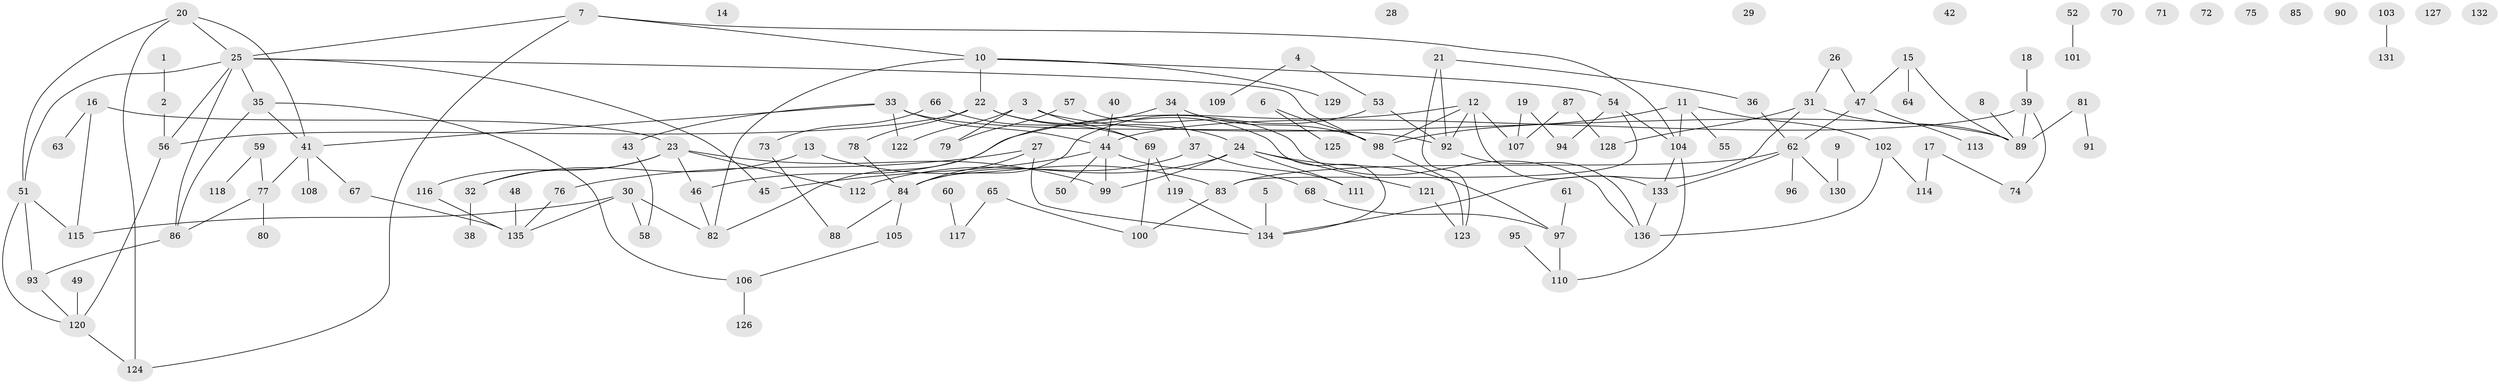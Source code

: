 // Generated by graph-tools (version 1.1) at 2025/33/03/09/25 02:33:25]
// undirected, 136 vertices, 172 edges
graph export_dot {
graph [start="1"]
  node [color=gray90,style=filled];
  1;
  2;
  3;
  4;
  5;
  6;
  7;
  8;
  9;
  10;
  11;
  12;
  13;
  14;
  15;
  16;
  17;
  18;
  19;
  20;
  21;
  22;
  23;
  24;
  25;
  26;
  27;
  28;
  29;
  30;
  31;
  32;
  33;
  34;
  35;
  36;
  37;
  38;
  39;
  40;
  41;
  42;
  43;
  44;
  45;
  46;
  47;
  48;
  49;
  50;
  51;
  52;
  53;
  54;
  55;
  56;
  57;
  58;
  59;
  60;
  61;
  62;
  63;
  64;
  65;
  66;
  67;
  68;
  69;
  70;
  71;
  72;
  73;
  74;
  75;
  76;
  77;
  78;
  79;
  80;
  81;
  82;
  83;
  84;
  85;
  86;
  87;
  88;
  89;
  90;
  91;
  92;
  93;
  94;
  95;
  96;
  97;
  98;
  99;
  100;
  101;
  102;
  103;
  104;
  105;
  106;
  107;
  108;
  109;
  110;
  111;
  112;
  113;
  114;
  115;
  116;
  117;
  118;
  119;
  120;
  121;
  122;
  123;
  124;
  125;
  126;
  127;
  128;
  129;
  130;
  131;
  132;
  133;
  134;
  135;
  136;
  1 -- 2;
  2 -- 56;
  3 -- 69;
  3 -- 79;
  3 -- 89;
  3 -- 122;
  4 -- 53;
  4 -- 109;
  5 -- 134;
  6 -- 98;
  6 -- 125;
  7 -- 10;
  7 -- 25;
  7 -- 104;
  7 -- 124;
  8 -- 89;
  9 -- 130;
  10 -- 22;
  10 -- 54;
  10 -- 82;
  10 -- 129;
  11 -- 55;
  11 -- 98;
  11 -- 102;
  11 -- 104;
  12 -- 46;
  12 -- 92;
  12 -- 98;
  12 -- 107;
  12 -- 133;
  13 -- 32;
  13 -- 83;
  15 -- 47;
  15 -- 64;
  15 -- 89;
  16 -- 23;
  16 -- 63;
  16 -- 115;
  17 -- 74;
  17 -- 114;
  18 -- 39;
  19 -- 94;
  19 -- 107;
  20 -- 25;
  20 -- 41;
  20 -- 51;
  20 -- 124;
  21 -- 36;
  21 -- 92;
  21 -- 123;
  22 -- 24;
  22 -- 56;
  22 -- 78;
  22 -- 134;
  23 -- 32;
  23 -- 46;
  23 -- 99;
  23 -- 112;
  23 -- 116;
  24 -- 97;
  24 -- 99;
  24 -- 111;
  24 -- 112;
  24 -- 121;
  25 -- 35;
  25 -- 45;
  25 -- 51;
  25 -- 56;
  25 -- 86;
  25 -- 98;
  26 -- 31;
  26 -- 47;
  27 -- 76;
  27 -- 84;
  27 -- 134;
  30 -- 58;
  30 -- 82;
  30 -- 115;
  30 -- 135;
  31 -- 89;
  31 -- 128;
  31 -- 134;
  32 -- 38;
  33 -- 41;
  33 -- 43;
  33 -- 44;
  33 -- 92;
  33 -- 122;
  34 -- 37;
  34 -- 82;
  34 -- 98;
  35 -- 41;
  35 -- 86;
  35 -- 106;
  36 -- 62;
  37 -- 84;
  37 -- 111;
  39 -- 44;
  39 -- 74;
  39 -- 89;
  40 -- 44;
  41 -- 67;
  41 -- 77;
  41 -- 108;
  43 -- 58;
  44 -- 45;
  44 -- 50;
  44 -- 68;
  44 -- 99;
  46 -- 82;
  47 -- 62;
  47 -- 113;
  48 -- 135;
  49 -- 120;
  51 -- 93;
  51 -- 115;
  51 -- 120;
  52 -- 101;
  53 -- 84;
  53 -- 92;
  54 -- 83;
  54 -- 94;
  54 -- 104;
  56 -- 120;
  57 -- 79;
  57 -- 136;
  59 -- 77;
  59 -- 118;
  60 -- 117;
  61 -- 97;
  62 -- 83;
  62 -- 96;
  62 -- 130;
  62 -- 133;
  65 -- 100;
  65 -- 117;
  66 -- 69;
  66 -- 73;
  67 -- 135;
  68 -- 97;
  69 -- 100;
  69 -- 119;
  73 -- 88;
  76 -- 135;
  77 -- 80;
  77 -- 86;
  78 -- 84;
  81 -- 89;
  81 -- 91;
  83 -- 100;
  84 -- 88;
  84 -- 105;
  86 -- 93;
  87 -- 107;
  87 -- 128;
  92 -- 136;
  93 -- 120;
  95 -- 110;
  97 -- 110;
  98 -- 123;
  102 -- 114;
  102 -- 136;
  103 -- 131;
  104 -- 110;
  104 -- 133;
  105 -- 106;
  106 -- 126;
  116 -- 135;
  119 -- 134;
  120 -- 124;
  121 -- 123;
  133 -- 136;
}
